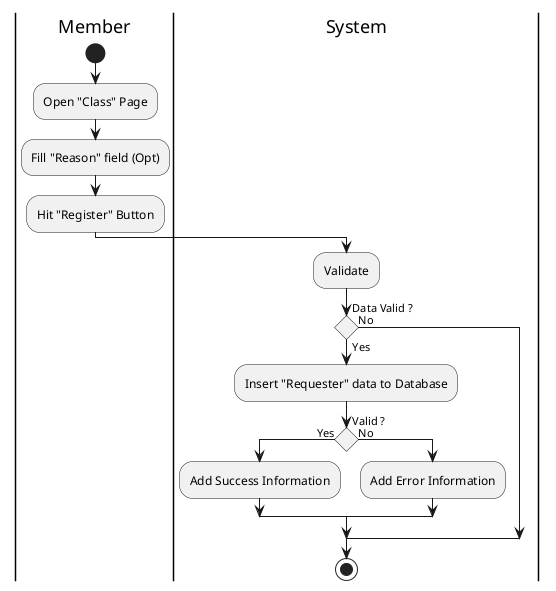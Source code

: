 @startuml RegisterClass

skinparam ConditionEndStyle hline
skinparam conditionStyle diamond
skinparam Monochrome true
skinparam Shadowing false

|Member|
start
:Open "Class" Page;

|Member|
:Fill "Reason" field (Opt);
:Hit "Register" Button;

|System|
:Validate;

if (Data Valid ?) then (Yes)
    :Insert "Requester" data to Database;

    if (Valid ?) then (Yes)
        :Add Success Information;
    else (No)
        :Add Error Information;
    endif
else (No)
endif
stop

@enduml